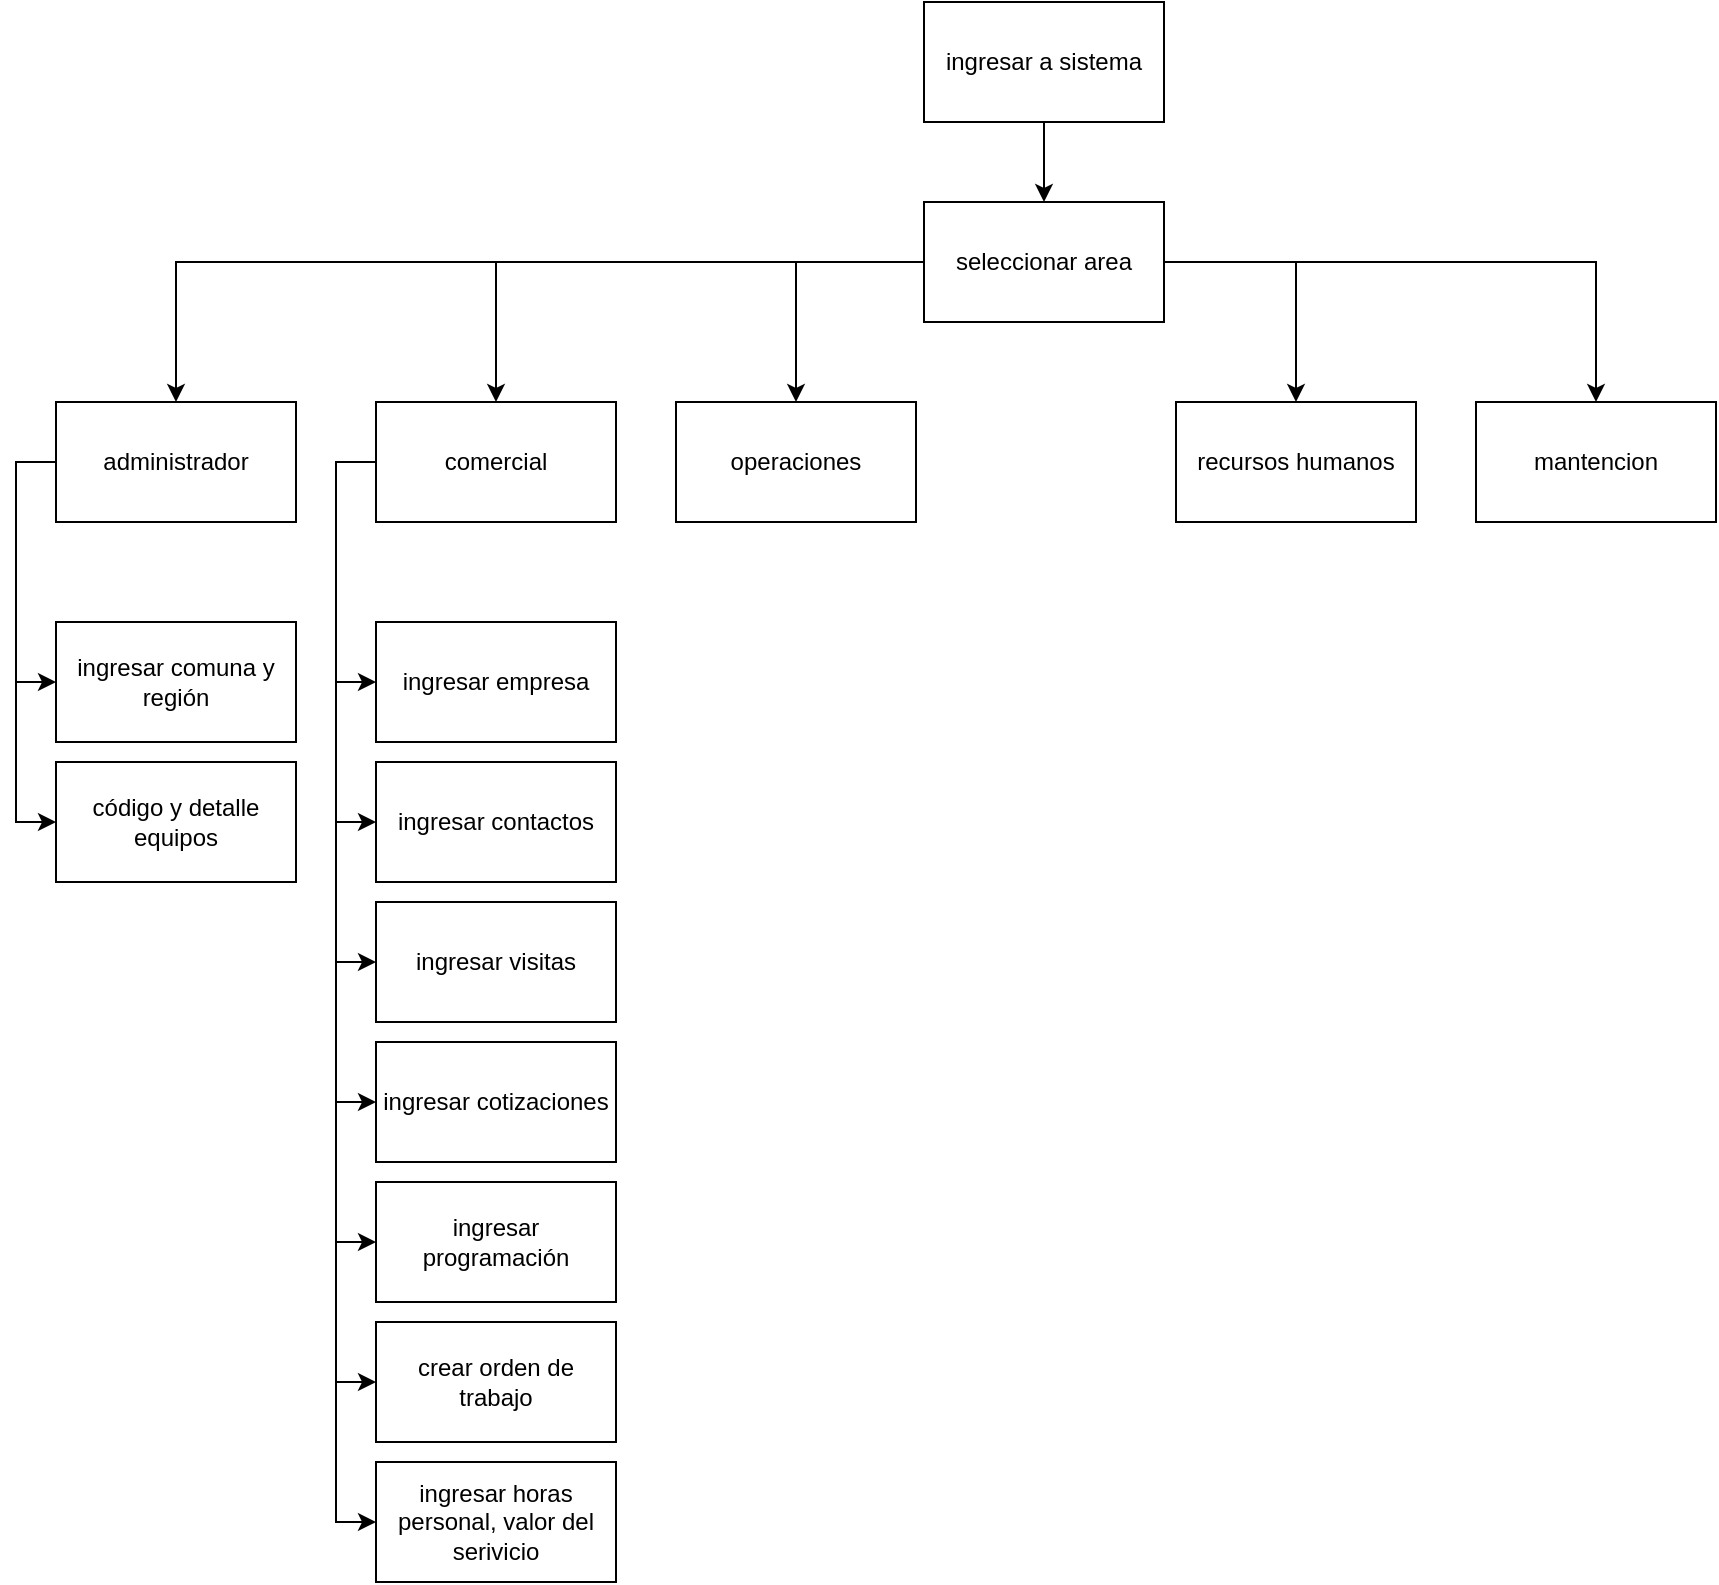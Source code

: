<mxfile version="24.3.0" type="github">
  <diagram name="Página-1" id="yIUQjH4XLhtgX7MIMZPj">
    <mxGraphModel dx="2261" dy="746" grid="1" gridSize="10" guides="1" tooltips="1" connect="1" arrows="1" fold="1" page="1" pageScale="1" pageWidth="827" pageHeight="1169" math="0" shadow="0">
      <root>
        <mxCell id="0" />
        <mxCell id="1" parent="0" />
        <mxCell id="aU7Lm2bVsFttGZJTZ8PO-10" value="" style="edgeStyle=orthogonalEdgeStyle;rounded=0;orthogonalLoop=1;jettySize=auto;html=1;" edge="1" parent="1" source="aU7Lm2bVsFttGZJTZ8PO-8" target="aU7Lm2bVsFttGZJTZ8PO-9">
          <mxGeometry relative="1" as="geometry" />
        </mxCell>
        <mxCell id="aU7Lm2bVsFttGZJTZ8PO-8" value="ingresar a sistema" style="rounded=0;whiteSpace=wrap;html=1;" vertex="1" parent="1">
          <mxGeometry x="354" y="60" width="120" height="60" as="geometry" />
        </mxCell>
        <mxCell id="aU7Lm2bVsFttGZJTZ8PO-15" style="edgeStyle=orthogonalEdgeStyle;rounded=0;orthogonalLoop=1;jettySize=auto;html=1;entryX=0.5;entryY=0;entryDx=0;entryDy=0;" edge="1" parent="1" source="aU7Lm2bVsFttGZJTZ8PO-9" target="aU7Lm2bVsFttGZJTZ8PO-14">
          <mxGeometry relative="1" as="geometry" />
        </mxCell>
        <mxCell id="aU7Lm2bVsFttGZJTZ8PO-16" style="edgeStyle=orthogonalEdgeStyle;rounded=0;orthogonalLoop=1;jettySize=auto;html=1;entryX=0.5;entryY=0;entryDx=0;entryDy=0;" edge="1" parent="1" source="aU7Lm2bVsFttGZJTZ8PO-9" target="aU7Lm2bVsFttGZJTZ8PO-13">
          <mxGeometry relative="1" as="geometry" />
        </mxCell>
        <mxCell id="aU7Lm2bVsFttGZJTZ8PO-17" style="edgeStyle=orthogonalEdgeStyle;rounded=0;orthogonalLoop=1;jettySize=auto;html=1;entryX=0.5;entryY=0;entryDx=0;entryDy=0;" edge="1" parent="1" source="aU7Lm2bVsFttGZJTZ8PO-9" target="aU7Lm2bVsFttGZJTZ8PO-12">
          <mxGeometry relative="1" as="geometry" />
        </mxCell>
        <mxCell id="aU7Lm2bVsFttGZJTZ8PO-18" style="edgeStyle=orthogonalEdgeStyle;rounded=0;orthogonalLoop=1;jettySize=auto;html=1;" edge="1" parent="1" source="aU7Lm2bVsFttGZJTZ8PO-9" target="aU7Lm2bVsFttGZJTZ8PO-11">
          <mxGeometry relative="1" as="geometry" />
        </mxCell>
        <mxCell id="aU7Lm2bVsFttGZJTZ8PO-32" style="edgeStyle=orthogonalEdgeStyle;rounded=0;orthogonalLoop=1;jettySize=auto;html=1;entryX=0.5;entryY=0;entryDx=0;entryDy=0;" edge="1" parent="1" source="aU7Lm2bVsFttGZJTZ8PO-9" target="aU7Lm2bVsFttGZJTZ8PO-31">
          <mxGeometry relative="1" as="geometry" />
        </mxCell>
        <mxCell id="aU7Lm2bVsFttGZJTZ8PO-9" value="seleccionar area" style="rounded=0;whiteSpace=wrap;html=1;" vertex="1" parent="1">
          <mxGeometry x="354" y="160" width="120" height="60" as="geometry" />
        </mxCell>
        <mxCell id="aU7Lm2bVsFttGZJTZ8PO-11" value="mantencion" style="rounded=0;whiteSpace=wrap;html=1;" vertex="1" parent="1">
          <mxGeometry x="630" y="260" width="120" height="60" as="geometry" />
        </mxCell>
        <mxCell id="aU7Lm2bVsFttGZJTZ8PO-12" value="recursos humanos" style="rounded=0;whiteSpace=wrap;html=1;" vertex="1" parent="1">
          <mxGeometry x="480" y="260" width="120" height="60" as="geometry" />
        </mxCell>
        <mxCell id="aU7Lm2bVsFttGZJTZ8PO-13" value="operaciones" style="rounded=0;whiteSpace=wrap;html=1;" vertex="1" parent="1">
          <mxGeometry x="230" y="260" width="120" height="60" as="geometry" />
        </mxCell>
        <mxCell id="aU7Lm2bVsFttGZJTZ8PO-22" style="edgeStyle=orthogonalEdgeStyle;rounded=0;orthogonalLoop=1;jettySize=auto;html=1;entryX=0;entryY=0.5;entryDx=0;entryDy=0;" edge="1" parent="1" source="aU7Lm2bVsFttGZJTZ8PO-14" target="aU7Lm2bVsFttGZJTZ8PO-19">
          <mxGeometry relative="1" as="geometry">
            <Array as="points">
              <mxPoint x="60" y="290" />
              <mxPoint x="60" y="400" />
            </Array>
          </mxGeometry>
        </mxCell>
        <mxCell id="aU7Lm2bVsFttGZJTZ8PO-23" style="edgeStyle=orthogonalEdgeStyle;rounded=0;orthogonalLoop=1;jettySize=auto;html=1;entryX=0;entryY=0.5;entryDx=0;entryDy=0;" edge="1" parent="1" source="aU7Lm2bVsFttGZJTZ8PO-14" target="aU7Lm2bVsFttGZJTZ8PO-21">
          <mxGeometry relative="1" as="geometry">
            <Array as="points">
              <mxPoint x="60" y="290" />
              <mxPoint x="60" y="470" />
            </Array>
          </mxGeometry>
        </mxCell>
        <mxCell id="aU7Lm2bVsFttGZJTZ8PO-24" style="edgeStyle=orthogonalEdgeStyle;rounded=0;orthogonalLoop=1;jettySize=auto;html=1;entryX=0;entryY=0.5;entryDx=0;entryDy=0;" edge="1" parent="1" source="aU7Lm2bVsFttGZJTZ8PO-14" target="aU7Lm2bVsFttGZJTZ8PO-20">
          <mxGeometry relative="1" as="geometry">
            <Array as="points">
              <mxPoint x="60" y="290" />
              <mxPoint x="60" y="540" />
            </Array>
          </mxGeometry>
        </mxCell>
        <mxCell id="aU7Lm2bVsFttGZJTZ8PO-26" style="edgeStyle=orthogonalEdgeStyle;rounded=0;orthogonalLoop=1;jettySize=auto;html=1;entryX=0;entryY=0.5;entryDx=0;entryDy=0;" edge="1" parent="1" source="aU7Lm2bVsFttGZJTZ8PO-14" target="aU7Lm2bVsFttGZJTZ8PO-25">
          <mxGeometry relative="1" as="geometry">
            <Array as="points">
              <mxPoint x="60" y="290" />
              <mxPoint x="60" y="610" />
            </Array>
          </mxGeometry>
        </mxCell>
        <mxCell id="aU7Lm2bVsFttGZJTZ8PO-28" style="edgeStyle=orthogonalEdgeStyle;rounded=0;orthogonalLoop=1;jettySize=auto;html=1;entryX=0;entryY=0.5;entryDx=0;entryDy=0;" edge="1" parent="1" source="aU7Lm2bVsFttGZJTZ8PO-14" target="aU7Lm2bVsFttGZJTZ8PO-27">
          <mxGeometry relative="1" as="geometry">
            <Array as="points">
              <mxPoint x="60" y="290" />
              <mxPoint x="60" y="680" />
            </Array>
          </mxGeometry>
        </mxCell>
        <mxCell id="aU7Lm2bVsFttGZJTZ8PO-30" style="edgeStyle=orthogonalEdgeStyle;rounded=0;orthogonalLoop=1;jettySize=auto;html=1;entryX=0;entryY=0.5;entryDx=0;entryDy=0;" edge="1" parent="1" source="aU7Lm2bVsFttGZJTZ8PO-14" target="aU7Lm2bVsFttGZJTZ8PO-29">
          <mxGeometry relative="1" as="geometry">
            <Array as="points">
              <mxPoint x="60" y="290" />
              <mxPoint x="60" y="750" />
            </Array>
          </mxGeometry>
        </mxCell>
        <mxCell id="aU7Lm2bVsFttGZJTZ8PO-39" style="edgeStyle=orthogonalEdgeStyle;rounded=0;orthogonalLoop=1;jettySize=auto;html=1;entryX=0;entryY=0.5;entryDx=0;entryDy=0;" edge="1" parent="1" source="aU7Lm2bVsFttGZJTZ8PO-14" target="aU7Lm2bVsFttGZJTZ8PO-38">
          <mxGeometry relative="1" as="geometry">
            <Array as="points">
              <mxPoint x="60" y="290" />
              <mxPoint x="60" y="820" />
            </Array>
          </mxGeometry>
        </mxCell>
        <mxCell id="aU7Lm2bVsFttGZJTZ8PO-14" value="comercial" style="rounded=0;whiteSpace=wrap;html=1;" vertex="1" parent="1">
          <mxGeometry x="80" y="260" width="120" height="60" as="geometry" />
        </mxCell>
        <mxCell id="aU7Lm2bVsFttGZJTZ8PO-19" value="ingresar empresa" style="rounded=0;whiteSpace=wrap;html=1;" vertex="1" parent="1">
          <mxGeometry x="80" y="370" width="120" height="60" as="geometry" />
        </mxCell>
        <mxCell id="aU7Lm2bVsFttGZJTZ8PO-20" value="ingresar visitas" style="rounded=0;whiteSpace=wrap;html=1;" vertex="1" parent="1">
          <mxGeometry x="80" y="510" width="120" height="60" as="geometry" />
        </mxCell>
        <mxCell id="aU7Lm2bVsFttGZJTZ8PO-21" value="ingresar contactos" style="rounded=0;whiteSpace=wrap;html=1;" vertex="1" parent="1">
          <mxGeometry x="80" y="440" width="120" height="60" as="geometry" />
        </mxCell>
        <mxCell id="aU7Lm2bVsFttGZJTZ8PO-25" value="ingresar cotizaciones" style="rounded=0;whiteSpace=wrap;html=1;" vertex="1" parent="1">
          <mxGeometry x="80" y="580" width="120" height="60" as="geometry" />
        </mxCell>
        <mxCell id="aU7Lm2bVsFttGZJTZ8PO-27" value="ingresar programación" style="rounded=0;whiteSpace=wrap;html=1;" vertex="1" parent="1">
          <mxGeometry x="80" y="650" width="120" height="60" as="geometry" />
        </mxCell>
        <mxCell id="aU7Lm2bVsFttGZJTZ8PO-29" value="crear orden de trabajo" style="rounded=0;whiteSpace=wrap;html=1;" vertex="1" parent="1">
          <mxGeometry x="80" y="720" width="120" height="60" as="geometry" />
        </mxCell>
        <mxCell id="aU7Lm2bVsFttGZJTZ8PO-35" style="edgeStyle=orthogonalEdgeStyle;rounded=0;orthogonalLoop=1;jettySize=auto;html=1;entryX=0;entryY=0.5;entryDx=0;entryDy=0;" edge="1" parent="1" source="aU7Lm2bVsFttGZJTZ8PO-31" target="aU7Lm2bVsFttGZJTZ8PO-33">
          <mxGeometry relative="1" as="geometry">
            <Array as="points">
              <mxPoint x="-100" y="290" />
              <mxPoint x="-100" y="400" />
            </Array>
          </mxGeometry>
        </mxCell>
        <mxCell id="aU7Lm2bVsFttGZJTZ8PO-36" style="edgeStyle=orthogonalEdgeStyle;rounded=0;orthogonalLoop=1;jettySize=auto;html=1;entryX=0;entryY=0.5;entryDx=0;entryDy=0;" edge="1" parent="1" source="aU7Lm2bVsFttGZJTZ8PO-31" target="aU7Lm2bVsFttGZJTZ8PO-34">
          <mxGeometry relative="1" as="geometry">
            <Array as="points">
              <mxPoint x="-100" y="290" />
              <mxPoint x="-100" y="470" />
            </Array>
          </mxGeometry>
        </mxCell>
        <mxCell id="aU7Lm2bVsFttGZJTZ8PO-31" value="administrador" style="rounded=0;whiteSpace=wrap;html=1;" vertex="1" parent="1">
          <mxGeometry x="-80" y="260" width="120" height="60" as="geometry" />
        </mxCell>
        <mxCell id="aU7Lm2bVsFttGZJTZ8PO-33" value="ingresar comuna y región" style="rounded=0;whiteSpace=wrap;html=1;" vertex="1" parent="1">
          <mxGeometry x="-80" y="370" width="120" height="60" as="geometry" />
        </mxCell>
        <mxCell id="aU7Lm2bVsFttGZJTZ8PO-34" value="código y detalle equipos" style="rounded=0;whiteSpace=wrap;html=1;" vertex="1" parent="1">
          <mxGeometry x="-80" y="440" width="120" height="60" as="geometry" />
        </mxCell>
        <mxCell id="aU7Lm2bVsFttGZJTZ8PO-38" value="ingresar horas personal, valor del serivicio" style="rounded=0;whiteSpace=wrap;html=1;" vertex="1" parent="1">
          <mxGeometry x="80" y="790" width="120" height="60" as="geometry" />
        </mxCell>
      </root>
    </mxGraphModel>
  </diagram>
</mxfile>
